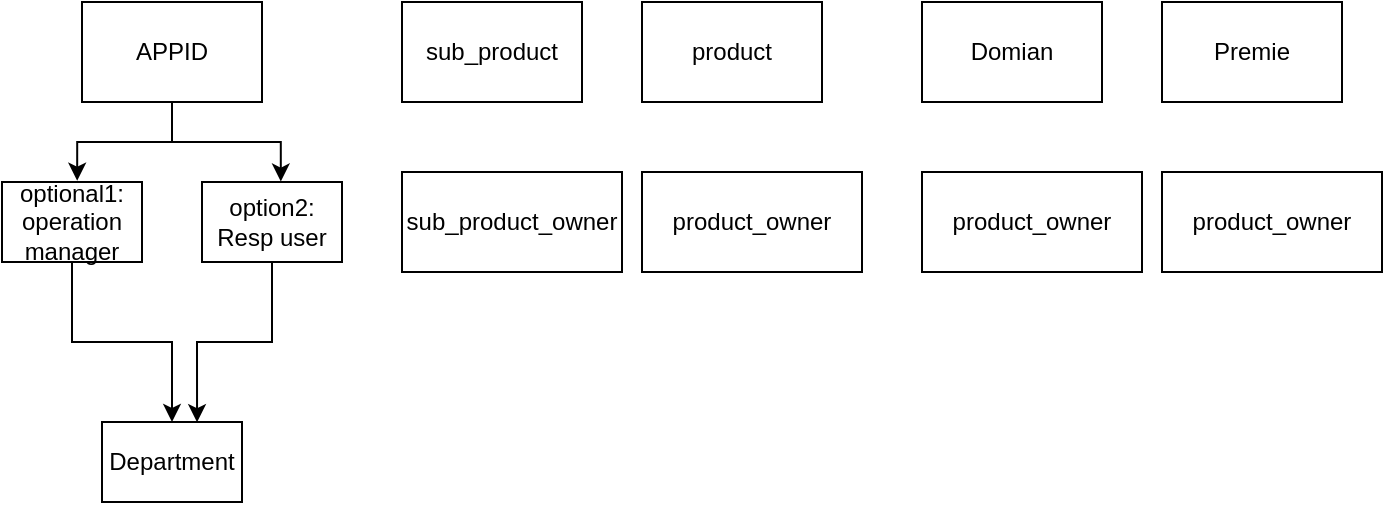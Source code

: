 <mxfile version="28.1.1">
  <diagram name="第 1 页" id="BSCWauZXV5LeKHG2UdXg">
    <mxGraphModel dx="1540" dy="447" grid="1" gridSize="10" guides="1" tooltips="1" connect="1" arrows="1" fold="1" page="1" pageScale="1" pageWidth="827" pageHeight="1169" math="0" shadow="0">
      <root>
        <mxCell id="0" />
        <mxCell id="1" parent="0" />
        <mxCell id="vqEWgfP7RBYQq6a4k92P-1" value="APPID" style="rounded=0;whiteSpace=wrap;html=1;" vertex="1" parent="1">
          <mxGeometry x="20" y="200" width="90" height="50" as="geometry" />
        </mxCell>
        <mxCell id="vqEWgfP7RBYQq6a4k92P-12" style="edgeStyle=orthogonalEdgeStyle;rounded=0;orthogonalLoop=1;jettySize=auto;html=1;entryX=0.5;entryY=0;entryDx=0;entryDy=0;" edge="1" parent="1" source="vqEWgfP7RBYQq6a4k92P-3" target="vqEWgfP7RBYQq6a4k92P-5">
          <mxGeometry relative="1" as="geometry" />
        </mxCell>
        <mxCell id="vqEWgfP7RBYQq6a4k92P-3" value="optional1: operation manager" style="rounded=0;whiteSpace=wrap;html=1;" vertex="1" parent="1">
          <mxGeometry x="-20" y="290" width="70" height="40" as="geometry" />
        </mxCell>
        <mxCell id="vqEWgfP7RBYQq6a4k92P-5" value="Department" style="rounded=0;whiteSpace=wrap;html=1;" vertex="1" parent="1">
          <mxGeometry x="30" y="410" width="70" height="40" as="geometry" />
        </mxCell>
        <mxCell id="vqEWgfP7RBYQq6a4k92P-7" value="option2: Resp user" style="rounded=0;whiteSpace=wrap;html=1;" vertex="1" parent="1">
          <mxGeometry x="80" y="290" width="70" height="40" as="geometry" />
        </mxCell>
        <mxCell id="vqEWgfP7RBYQq6a4k92P-10" style="edgeStyle=orthogonalEdgeStyle;rounded=0;orthogonalLoop=1;jettySize=auto;html=1;entryX=0.537;entryY=-0.016;entryDx=0;entryDy=0;entryPerimeter=0;" edge="1" parent="1" source="vqEWgfP7RBYQq6a4k92P-1" target="vqEWgfP7RBYQq6a4k92P-3">
          <mxGeometry relative="1" as="geometry" />
        </mxCell>
        <mxCell id="vqEWgfP7RBYQq6a4k92P-11" style="edgeStyle=orthogonalEdgeStyle;rounded=0;orthogonalLoop=1;jettySize=auto;html=1;entryX=0.563;entryY=-0.006;entryDx=0;entryDy=0;entryPerimeter=0;" edge="1" parent="1" source="vqEWgfP7RBYQq6a4k92P-1" target="vqEWgfP7RBYQq6a4k92P-7">
          <mxGeometry relative="1" as="geometry" />
        </mxCell>
        <mxCell id="vqEWgfP7RBYQq6a4k92P-13" style="edgeStyle=orthogonalEdgeStyle;rounded=0;orthogonalLoop=1;jettySize=auto;html=1;entryX=0.679;entryY=0.003;entryDx=0;entryDy=0;entryPerimeter=0;" edge="1" parent="1" source="vqEWgfP7RBYQq6a4k92P-7" target="vqEWgfP7RBYQq6a4k92P-5">
          <mxGeometry relative="1" as="geometry" />
        </mxCell>
        <mxCell id="vqEWgfP7RBYQq6a4k92P-14" value="sub_product" style="rounded=0;whiteSpace=wrap;html=1;" vertex="1" parent="1">
          <mxGeometry x="180" y="200" width="90" height="50" as="geometry" />
        </mxCell>
        <mxCell id="vqEWgfP7RBYQq6a4k92P-15" value="product" style="rounded=0;whiteSpace=wrap;html=1;" vertex="1" parent="1">
          <mxGeometry x="300" y="200" width="90" height="50" as="geometry" />
        </mxCell>
        <mxCell id="vqEWgfP7RBYQq6a4k92P-16" value="sub_product_owner" style="rounded=0;whiteSpace=wrap;html=1;" vertex="1" parent="1">
          <mxGeometry x="180" y="285" width="110" height="50" as="geometry" />
        </mxCell>
        <mxCell id="vqEWgfP7RBYQq6a4k92P-17" value="product_owner" style="rounded=0;whiteSpace=wrap;html=1;" vertex="1" parent="1">
          <mxGeometry x="300" y="285" width="110" height="50" as="geometry" />
        </mxCell>
        <mxCell id="vqEWgfP7RBYQq6a4k92P-18" value="Domian" style="rounded=0;whiteSpace=wrap;html=1;" vertex="1" parent="1">
          <mxGeometry x="440" y="200" width="90" height="50" as="geometry" />
        </mxCell>
        <mxCell id="vqEWgfP7RBYQq6a4k92P-19" value="Premie" style="rounded=0;whiteSpace=wrap;html=1;" vertex="1" parent="1">
          <mxGeometry x="560" y="200" width="90" height="50" as="geometry" />
        </mxCell>
        <mxCell id="vqEWgfP7RBYQq6a4k92P-20" value="product_owner" style="rounded=0;whiteSpace=wrap;html=1;" vertex="1" parent="1">
          <mxGeometry x="440" y="285" width="110" height="50" as="geometry" />
        </mxCell>
        <mxCell id="vqEWgfP7RBYQq6a4k92P-21" value="product_owner" style="rounded=0;whiteSpace=wrap;html=1;" vertex="1" parent="1">
          <mxGeometry x="560" y="285" width="110" height="50" as="geometry" />
        </mxCell>
      </root>
    </mxGraphModel>
  </diagram>
</mxfile>
